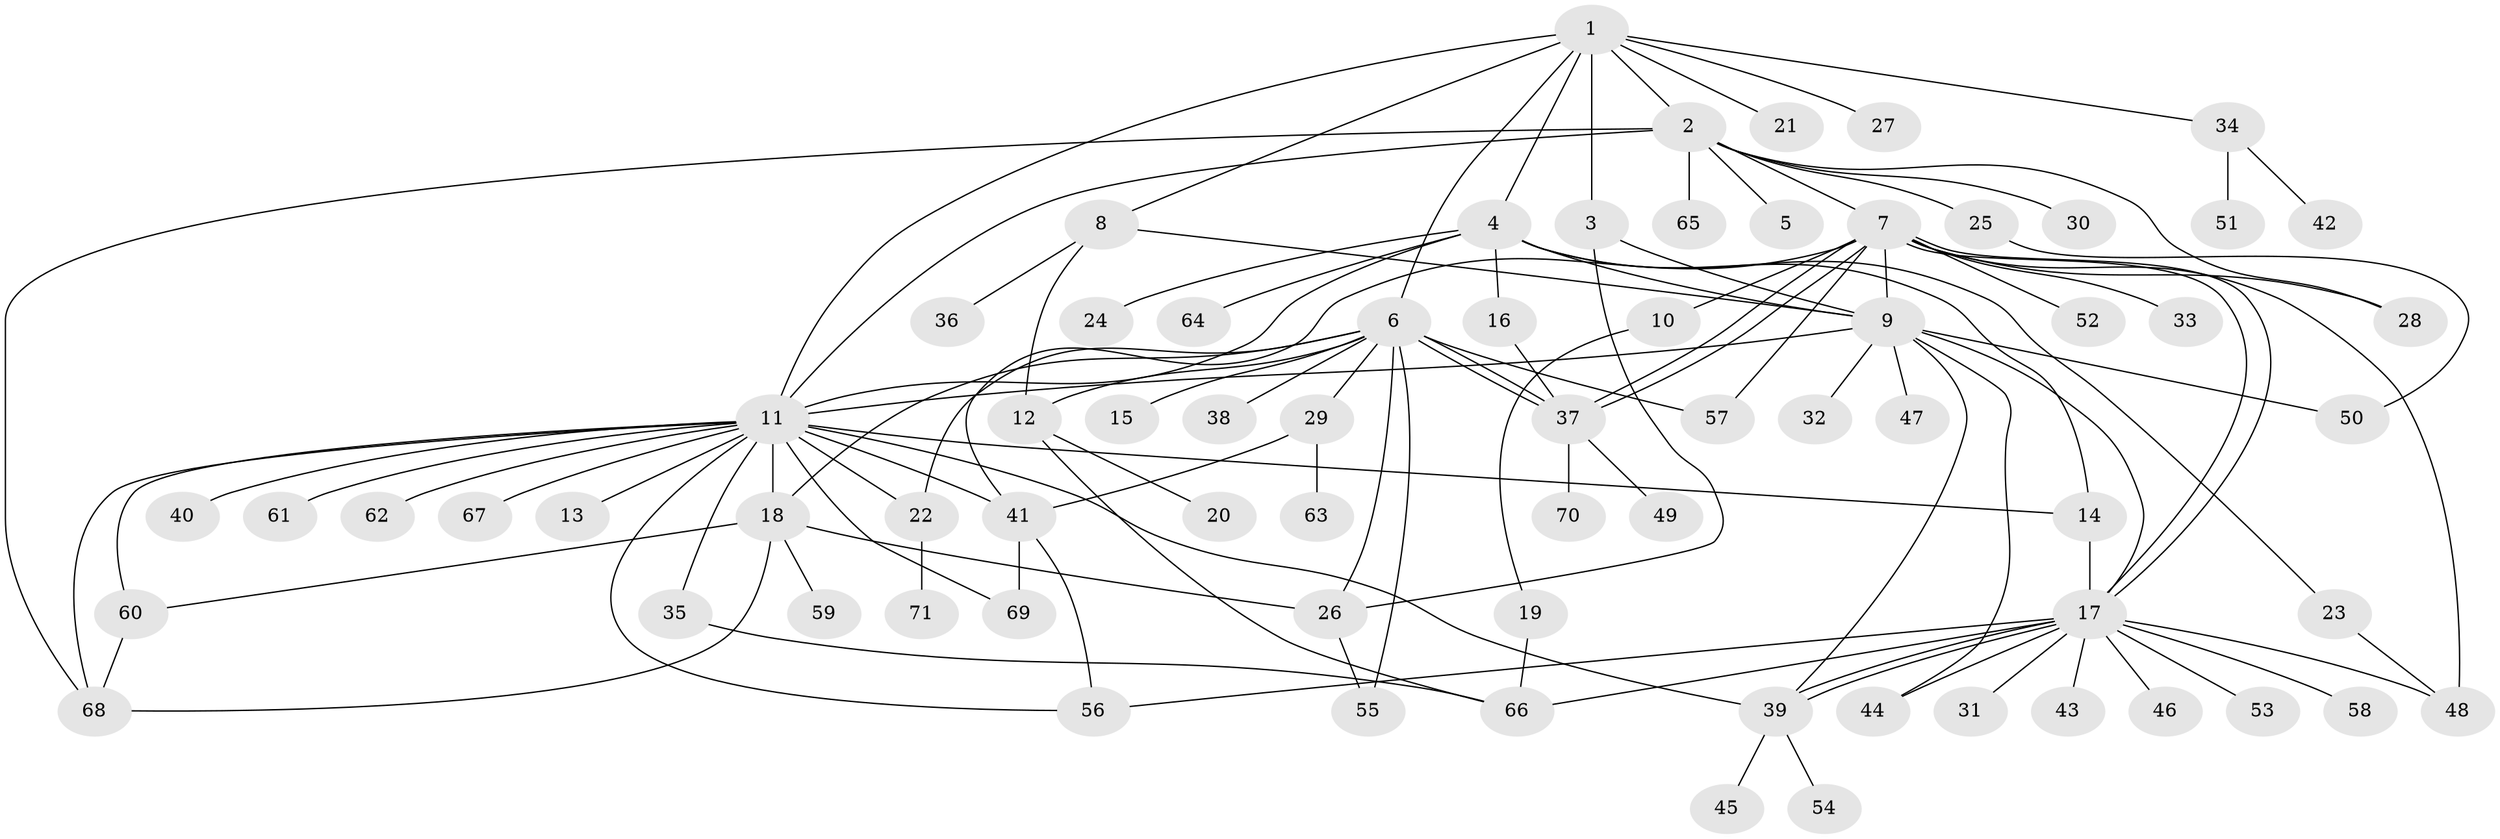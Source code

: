 // coarse degree distribution, {20: 0.03571428571428571, 3: 0.10714285714285714, 7: 0.07142857142857142, 10: 0.03571428571428571, 2: 0.17857142857142858, 1: 0.5357142857142857, 4: 0.03571428571428571}
// Generated by graph-tools (version 1.1) at 2025/18/03/04/25 18:18:14]
// undirected, 71 vertices, 111 edges
graph export_dot {
graph [start="1"]
  node [color=gray90,style=filled];
  1;
  2;
  3;
  4;
  5;
  6;
  7;
  8;
  9;
  10;
  11;
  12;
  13;
  14;
  15;
  16;
  17;
  18;
  19;
  20;
  21;
  22;
  23;
  24;
  25;
  26;
  27;
  28;
  29;
  30;
  31;
  32;
  33;
  34;
  35;
  36;
  37;
  38;
  39;
  40;
  41;
  42;
  43;
  44;
  45;
  46;
  47;
  48;
  49;
  50;
  51;
  52;
  53;
  54;
  55;
  56;
  57;
  58;
  59;
  60;
  61;
  62;
  63;
  64;
  65;
  66;
  67;
  68;
  69;
  70;
  71;
  1 -- 2;
  1 -- 3;
  1 -- 4;
  1 -- 6;
  1 -- 8;
  1 -- 11;
  1 -- 21;
  1 -- 27;
  1 -- 34;
  2 -- 5;
  2 -- 7;
  2 -- 11;
  2 -- 25;
  2 -- 28;
  2 -- 30;
  2 -- 65;
  2 -- 68;
  3 -- 9;
  3 -- 26;
  4 -- 9;
  4 -- 11;
  4 -- 14;
  4 -- 16;
  4 -- 23;
  4 -- 24;
  4 -- 64;
  6 -- 12;
  6 -- 15;
  6 -- 18;
  6 -- 22;
  6 -- 26;
  6 -- 29;
  6 -- 37;
  6 -- 37;
  6 -- 38;
  6 -- 55;
  6 -- 57;
  7 -- 9;
  7 -- 10;
  7 -- 17;
  7 -- 17;
  7 -- 28;
  7 -- 33;
  7 -- 37;
  7 -- 37;
  7 -- 41;
  7 -- 48;
  7 -- 52;
  7 -- 57;
  8 -- 9;
  8 -- 12;
  8 -- 36;
  9 -- 11;
  9 -- 17;
  9 -- 32;
  9 -- 39;
  9 -- 44;
  9 -- 47;
  9 -- 50;
  10 -- 19;
  11 -- 13;
  11 -- 14;
  11 -- 18;
  11 -- 22;
  11 -- 35;
  11 -- 39;
  11 -- 40;
  11 -- 41;
  11 -- 56;
  11 -- 60;
  11 -- 61;
  11 -- 62;
  11 -- 67;
  11 -- 68;
  11 -- 69;
  12 -- 20;
  12 -- 66;
  14 -- 17;
  16 -- 37;
  17 -- 31;
  17 -- 39;
  17 -- 39;
  17 -- 43;
  17 -- 44;
  17 -- 46;
  17 -- 48;
  17 -- 53;
  17 -- 56;
  17 -- 58;
  17 -- 66;
  18 -- 26;
  18 -- 59;
  18 -- 60;
  18 -- 68;
  19 -- 66;
  22 -- 71;
  23 -- 48;
  25 -- 50;
  26 -- 55;
  29 -- 41;
  29 -- 63;
  34 -- 42;
  34 -- 51;
  35 -- 66;
  37 -- 49;
  37 -- 70;
  39 -- 45;
  39 -- 54;
  41 -- 56;
  41 -- 69;
  60 -- 68;
}
